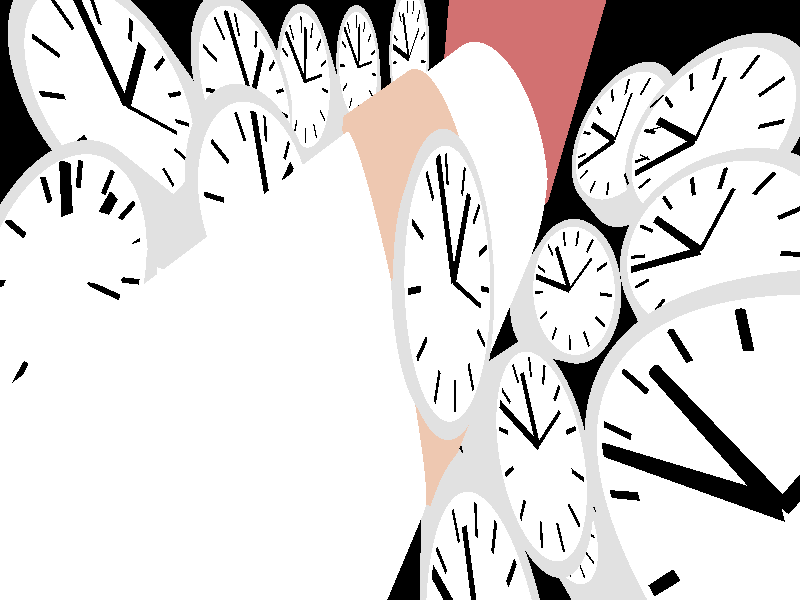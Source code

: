 #include "colors.inc"
#include "textures.inc"

camera {
    location <-4.0, 14.0, 9.0>
    look_at <0,0,0>
    right <-5,-5,0>
    up <0,-2,0> 
}

light_source 
{ 
    <-5.0, 15.0, 25.0>,
    color Yellow 
}

light_source 
{ 
    <5, 25.0, 25.0>, 
    color Red 
}

light_source 
{ 
    <5, 25.0, 25.0>, 
    color Pink 
}

    // arm
    cylinder 
    {
        <18,0,0>,
        <-30,0,0>,
        9.5
        rotate <2, 122, 0> 
        
        texture { pigment { White } }
    }
    
    
    // WristBand (Cylinder)
    cylinder 
    {
        <-3.5,0,0>,
        <3.5,0,0>,
        10
        rotate <2, 122, 0> 
        
        texture { pigment { Tan } }
    }
    
    
 
// REPLICATE SECTION !!

    // Watch (Cylinder)
    cylinder 
    {
        <0,0,0>,
        <0,0,10.8>,
        3.5
        rotate <45, 60, 170> 
        
        texture { pigment { Gray } }
    }
 
    // Face of Watch ()

    cylinder 
    {
        <0,0,0>,
        <0,0,10.81>,
        3.1
        rotate <45, 60, 170> 
        
        texture { pigment { White } }
    }
    
    // Clock Hands
    
    
    // hands center
    cylinder 
    {
        <0,0,0>,
        <0,0,10.811>,
        0.3
        rotate <45, 60, 170> 
        
        texture { pigment { Black } }
    }

    // second hand  (dynamic) <=====================================> (+.2 degrees/second)
    
    cylinder 
    {
        <0,0,10.811>,
        <2.2*cos(120.2),2.2*sin(120.2),10.811>,
        0.07
        rotate <45, 60, 170>
        //rotate <1, 1, 0> 
        
        // silver
        texture { pigment { Black } }
    }
    
    // hours hand (static)
    
    cylinder 
    {
        <0,0,10.811>,
        <2.4*cos(125.2),2.4*sin(125.2),10.811>,
        0.15
        rotate <45, 60, 170> 
        texture { pigment { Black } }
    }
    
    // minutes hand (static)
    
    cylinder 
    {
        <0,0,10.811>,
        <2.9*cos(124.3),2.9*sin(124.3),10.811>,
        0.15
        rotate <45, 60, 170>
        //rotate <1, 1, 0> 
        
        
        texture { pigment { Black } }
    }


        // Clock Time Measures (static)
        
        cylinder 
        {
            <2.2*cos(120),2.2*sin(120),10.811>,
            <2.9*cos(120),2.9*sin(120),10.811>,
            0.07
            rotate <45, 60, 170>
            //rotate <1, 1, 0> 
            
            texture { pigment { Black } }
        }
        
        cylinder 
        {
            <2.2*cos(120.5),2.2*sin(120.5),10.811>,
            <2.9*cos(120.5),2.9*sin(120.5),10.811>,
            0.07
            rotate <45, 60, 170>
            //rotate <1, 1, 0> 
            
            texture { pigment { Black } }
        }
        
        cylinder 
        {
            <2.2*cos(121),2.2*sin(121),10.811>,
            <2.9*cos(121),2.9*sin(121),10.811>,
            0.07
            rotate <45, 60, 170>
            //rotate <1, 1, 0> 
            
            texture { pigment { Black } }
        }
        
        cylinder 
        {
            <2.2*cos(121.5),2.2*sin(121.5),10.811>,
            <2.9*cos(121.5),2.9*sin(121.5),10.811>,
            0.07
            rotate <45, 60, 170>
            //rotate <1, 1, 0> 
            
            texture { pigment { Black } }
        }
        
        cylinder 
        {
            <2.2*cos(122),2.2*sin(122),10.811>,
            <2.9*cos(122),2.9*sin(122),10.811>,
            0.07
            rotate <45, 60, 170>
            //rotate <1, 1, 0> 
            
            texture { pigment { Black } }
        }
        
        cylinder 
        {
            <2.2*cos(122.5),2.2*sin(122.5),10.811>,
            <2.9*cos(122.5),2.9*sin(122.5),10.811>,
            0.07
            rotate <45, 60, 170>
            //rotate <1, 1, 0> 
            
            texture { pigment { Black } }
        }
        
        cylinder 
        {
            <2.2*cos(123),2.2*sin(123),10.811>,
            <2.9*cos(123),2.9*sin(123),10.811>,
            0.07
            rotate <45, 60, 170>
            //rotate <1, 1, 0> 
            
            texture { pigment { Black } }
        }
        
        cylinder 
        {
            <2.2*cos(123.5),2.2*sin(123.5),10.811>,
            <2.9*cos(123.5),2.9*sin(123.5),10.811>,
            0.07
            rotate <45, 60, 170>
            //rotate <1, 1, 0> 
            
            texture { pigment { Black } }
        }
        
        cylinder 
        {
            <2.2*cos(124),2.2*sin(124),10.811>,
            <2.9*cos(124),2.9*sin(124),10.811>,
            0.07
            rotate <45, 60, 170>
            //rotate <1, 1, 0> 
            
            texture { pigment { Black } }
        }
        
        cylinder 
        {
            <2.2*cos(124.5),2.2*sin(124.5),10.811>,
            <2.9*cos(124.5),2.9*sin(124.5),10.811>,
            0.07
            rotate <45, 60, 170>
            //rotate <1, 1, 0> 
            
            texture { pigment { Black } }
        }
        
        cylinder 
        {
            <2.2*cos(125),2.2*sin(125),10.811>,
            <2.9*cos(125),2.9*sin(125),10.811>,
            0.07
            rotate <45, 60, 170>
            //rotate <1, 1, 0> 
            
            texture { pigment { Black } }
        }
        
        cylinder 
        {
            <2.2*cos(125.5),2.2*sin(125.5),10.811>,
            <2.9*cos(125.5),2.9*sin(125.5),10.811>,
            0.07
            rotate <45, 60, 170>
            //rotate <1, 1, 0> 
            
            texture { pigment { Black } }
        }
        
        cylinder 
        {
            <2.2*cos(125.9),2.2*sin(125.9),10.811>,
            <2.9*cos(125.9),2.9*sin(125.9),10.811>,
            0.07
            rotate <45, 60, 170>
            //rotate <1, 1, 0> 
            
            texture { pigment { Black } }
        }
        
    // glass
    cylinder 
    {
        <0,0,0>,
        <0,0,10.82>,
        3.1
        rotate <45, 60, 170> 
        
        texture { Glass2 }
    }
    


// Hand (Oval)

cylinder 
    {
        <20,0,0>,
        <25,15,2.2>,
        9.1
        rotate <3, 122, -6>  
        
        texture { pigment { Brown } } 
        }   
        
        
 // <=======================================================>
        
        
 // REPLICATE SECTION !!
 
    // Watch (Cylinder)
    cylinder 
    {
        <0,0,0>,
        <0,0,10.8>,
        3.5
        rotate <55, 60, 170> 
        
        translate<20,-1,10>
                     
        texture { pigment { Gray } }
    }
 
    // Face of Watch ()

    cylinder 
    {
        <0,0,0>,
        <0,0,10.81>,
        3.1
        rotate <55, 60, 170> 
        
        texture { pigment { White } }
        translate<20,-1,10>
    }
    
    // Clock Hands
    
    
    // hands center
    cylinder 
    {
        <0,0,0>,
        <0,0,10.811>,
        0.3
        rotate <55, 60, 170> 
        
        texture { pigment { Black } }
        translate<20,-1,10>
    }

    // second hand  (dynamic) <=====================================> (+.2 degrees/second)
    
    cylinder 
    {
        <0,0,10.811>,
        <2.2*cos(120.2),2.2*sin(120.2),10.811>,
        0.07
        rotate <55, 60, 170>
        //rotate <1, 1, 0> 
        
        // silver
        texture { pigment { Black } }
        translate<20,-1,10>
    }
    
    // hours hand (static)
    
    cylinder 
    {
        <0,0,10.811>,
        <2.4*cos(125.2),2.4*sin(125.2),10.811>,
        0.15
        rotate <55, 60, 170> 
        texture { pigment { Black } }
        translate<20,-1,10>
    }
    
    // minutes hand (static)
    
    cylinder 
    {
        <0,0,10.811>,
        <2.9*cos(124.3),2.9*sin(124.3),10.811>,
        0.15
        rotate <55, 60, 170>
        //rotate <1, 1, 0> 
        
        
        texture { pigment { Black } }
        translate<20,-1,10>
    }


        // Clock Time Measures (static)
        
        cylinder 
        {
            <2.2*cos(120),2.2*sin(120),10.811>,
            <2.9*cos(120),2.9*sin(120),10.811>,
            0.07
            rotate <55, 60, 170>
            //rotate <1, 1, 0> 
            
            texture { pigment { Black } } 
            translate<20,-1,10>
        }
        
        cylinder 
        {
            <2.2*cos(120.5),2.2*sin(120.5),10.811>,
            <2.9*cos(120.5),2.9*sin(120.5),10.811>,
            0.07
            rotate <55, 60, 170>
            //rotate <1, 1, 0> 
            
            texture { pigment { Black } } 
            translate<20,-1,10>
        }
        
        cylinder 
        {
            <2.2*cos(121),2.2*sin(121),10.811>,
            <2.9*cos(121),2.9*sin(121),10.811>,
            0.07
            rotate <55, 60, 170>
            //rotate <1, 1, 0> 
            
            texture { pigment { Black } } 
            translate<20,-1,10>
        }
        
        cylinder 
        {
            <2.2*cos(121.5),2.2*sin(121.5),10.811>,
            <2.9*cos(121.5),2.9*sin(121.5),10.811>,
            0.07
            rotate <55, 60, 170>
            //rotate <1, 1, 0> 
            
            texture { pigment { Black } }  
            translate<20,-1,10>
        }
        
        cylinder 
        {
            <2.2*cos(122),2.2*sin(122),10.811>,
            <2.9*cos(122),2.9*sin(122),10.811>,
            0.07
            rotate <55, 60, 170>
            //rotate <1, 1, 0> 
            
            texture { pigment { Black } }  
            translate<20,-1,10>
        }
        
        cylinder 
        {
            <2.2*cos(122.5),2.2*sin(122.5),10.811>,
            <2.9*cos(122.5),2.9*sin(122.5),10.811>,
            0.07
            rotate <55, 60, 170>
            //rotate <1, 1, 0> 
            
            texture { pigment { Black } } 
            translate<20,-1,10>
        }
        
        cylinder 
        {
            <2.2*cos(123),2.2*sin(123),10.811>,
            <2.9*cos(123),2.9*sin(123),10.811>,
            0.07
            rotate <55, 60, 170>
            //rotate <1, 1, 0> 
            
            texture { pigment { Black } }  
            translate<20,-1,10>
        }
        
        cylinder 
        {
            <2.2*cos(123.5),2.2*sin(123.5),10.811>,
            <2.9*cos(123.5),2.9*sin(123.5),10.811>,
            0.07
            rotate <55, 60, 170>
            //rotate <1, 1, 0> 
            
            texture { pigment { Black } } 
            translate<20,-1,10>
        }
        
        cylinder 
        {
            <2.2*cos(124),2.2*sin(124),10.811>,
            <2.9*cos(124),2.9*sin(124),10.811>,
            0.07
            rotate <55, 60, 170>
            //rotate <1, 1, 0> 
            
            texture { pigment { Black } }  
            translate<20,-1,10>
        }
        
        cylinder 
        {
            <2.2*cos(124.5),2.2*sin(124.5),10.811>,
            <2.9*cos(124.5),2.9*sin(124.5),10.811>,
            0.07
            rotate <55, 60, 170>
            //rotate <1, 1, 0> 
            
            texture { pigment { Black } }  
            translate<20,-1,10>
        }
        
        cylinder 
        {
            <2.2*cos(125),2.2*sin(125),10.811>,
            <2.9*cos(125),2.9*sin(125),10.811>,
            0.07
            rotate <55, 60, 170>
            //rotate <1, 1, 0> 
            
            texture { pigment { Black } }  
            translate<20,-1,10>
        }
        
        cylinder 
        {
            <2.2*cos(125.5),2.2*sin(125.5),10.811>,
            <2.9*cos(125.5),2.9*sin(125.5),10.811>,
            0.07
            rotate <55, 60, 170>
            //rotate <1, 1, 0> 
            
            texture { pigment { Black } }    
            translate<20,-1,10>
        }
        
        cylinder 
        {
            <2.2*cos(125.9),2.2*sin(125.9),10.811>,
            <2.9*cos(125.9),2.9*sin(125.9),10.811>,
            0.07
            rotate <55, 60, 170>
            //rotate <1, 1, 0> 
            
            texture { pigment { Black } } 
            translate<20,-1,10>
        }
        
    // glass
    cylinder 
    {
        <0,0,0>,
        <0,0,10.82>,
        3.1
        rotate <45, 60, 170> 
        
        texture { Glass2 }    
        translate<20,-1,10>
    }  
    
    
    
    
    
    // REPLICATE SECTION !!

    // Watch (Cylinder)
    cylinder 
    {
        <0,0,0>,
        <0,0,10.8>,
        3.5
        rotate <52, 70, 220>
        translate<20,5,4> 
        
        texture { pigment { Gray } }
    }
 
    // Face of Watch ()

    cylinder 
    {
        <0,0,0>,
        <0,0,10.81>,
        3.1
        rotate <52, 70, 220>
        translate<20,5,4>
        texture { pigment { White } }
    }
    
    // Clock Hands
    
    
    // hands center
    cylinder 
    {
        <0,0,0>,
        <0,0,10.811>,
        0.3
        rotate <55, 70, 220>
        translate<20,5,4>
        texture { pigment { Black } }
    }

    // second hand  (dynamic) <=====================================> (+.2 degrees/second)
    
    cylinder 
    {
        <0,0,10.811>,
        <2.2*cos(120.2),2.2*sin(120.2),10.811>,
        0.07
        rotate <52, 70, 220>
        translate<20,5,4> 
        
        // silver
        texture { pigment { Black } }
    }
    
    // hours hand (static)
    
    cylinder 
    {
        <0,0,10.811>,
        <2.4*cos(125.2),2.4*sin(125.2),10.811>,
        0.15
        rotate <52, 70, 220>
        translate<20,5,4> 
        texture { pigment { Black } }
    }
    
    // minutes hand (static)
    
    cylinder 
    {
        <0,0,10.811>,
        <2.9*cos(124.3),2.9*sin(124.3),10.811>,
        0.15
        rotate <52, 70, 220>
        translate<20,5,4> 
        
        
        texture { pigment { Black } }
    }


        // Clock Time Measures (static)
        
        cylinder 
        {
            <2.2*cos(120),2.2*sin(120),10.811>,
            <2.9*cos(120),2.9*sin(120),10.811>,
            0.07
            rotate <52, 70, 220>
        translate<20,5,4> 
            
            texture { pigment { Black } }
        }
        
        cylinder 
        {
            <2.2*cos(120.5),2.2*sin(120.5),10.811>,
            <2.9*cos(120.5),2.9*sin(120.5),10.811>,
            0.07
            rotate <52, 70, 220>
        translate<20,5,4> 
            
            texture { pigment { Black } }
        }
        
        cylinder 
        {
            <2.2*cos(121),2.2*sin(121),10.811>,
            <2.9*cos(121),2.9*sin(121),10.811>,
            0.07
            rotate <52, 70, 220>
        translate<20,5,4> 
            
            texture { pigment { Black } }
        }
        
        cylinder 
        {
            <2.2*cos(121.5),2.2*sin(121.5),10.811>,
            <2.9*cos(121.5),2.9*sin(121.5),10.811>,
            0.07
            rotate <52, 70, 220>
        translate<20,5,4> 
            
            texture { pigment { Black } }
        }
        
        cylinder 
        {
            <2.2*cos(122),2.2*sin(122),10.811>,
            <2.9*cos(122),2.9*sin(122),10.811>,
            0.07
            rotate <52, 70, 220>
        translate<20,5,4> 
            
            texture { pigment { Black } }
        }
        
        cylinder 
        {
            <2.2*cos(122.5),2.2*sin(122.5),10.811>,
            <2.9*cos(122.5),2.9*sin(122.5),10.811>,
            0.07
            rotate <52, 70, 220>
        translate<20,5,4>
            
            texture { pigment { Black } }
        }
        
        cylinder 
        {
            <2.2*cos(123),2.2*sin(123),10.811>,
            <2.9*cos(123),2.9*sin(123),10.811>,
            0.07
            rotate <52, 70, 220>
        translate<20,5,4>
            
            texture { pigment { Black } }
        }
        
        cylinder 
        {
            <2.2*cos(123.5),2.2*sin(123.5),10.811>,
            <2.9*cos(123.5),2.9*sin(123.5),10.811>,
            0.07
           rotate <52, 70, 220>
        translate<20,5,4>
            
            texture { pigment { Black } }
        }
        
        cylinder 
        {
            <2.2*cos(124),2.2*sin(124),10.811>,
            <2.9*cos(124),2.9*sin(124),10.811>,
            0.07
           rotate <52, 70, 220>
        translate<20,5,4>
            
            texture { pigment { Black } }
        }
        
        cylinder 
        {
            <2.2*cos(124.5),2.2*sin(124.5),10.811>,
            <2.9*cos(124.5),2.9*sin(124.5),10.811>,
            0.07
           rotate <52, 70, 220>
        translate<20,5,4>
            
            texture { pigment { Black } }
        }
        
        cylinder 
        {
            <2.2*cos(125),2.2*sin(125),10.811>,
            <2.9*cos(125),2.9*sin(125),10.811>,
            0.07
           rotate <52, 70, 220>
        translate<20,5,4>
            
            texture { pigment { Black } }
        }
        
        cylinder 
        {
            <2.2*cos(125.5),2.2*sin(125.5),10.811>,
            <2.9*cos(125.5),2.9*sin(125.5),10.811>,
            0.07
           rotate <52, 70, 220>
        translate<20,5,4>
            
            texture { pigment { Black } }
        }
        
        cylinder 
        {
            <2.2*cos(125.9),2.2*sin(125.9),10.811>,
            <2.9*cos(125.9),2.9*sin(125.9),10.811>,
            0.07
         rotate <52, 70, 220>
        translate<20,5,4>
            
            texture { pigment { Black } }
        }
        
    // glass
    cylinder 
    {
        <0,0,0>,
        <0,0,10.82>,
        3.1
        rotate <52, 70, 220>
        translate<20,5,4> 
        
        texture { Glass2 }
    }
        
     // REPLICATE SECTION !!

    // Watch (Cylinder)
    cylinder 
    {
        <0,0,0>,
        <0,0,10.8>,
        3.5
        rotate <-20, 90, 5>
        translate<-25,5,4> 
        
        texture { pigment { Gray } }
    }
 
    // Face of Watch ()

    cylinder 
    {
        <0,0,0>,
        <0,0,10.81>,
        3.1
        rotate <-20, 90, 5>
        translate<-25,5,4> 
        texture { pigment { White } }
    }
    
    // Clock Hands
    
    
    // hands center
    cylinder 
    {
        <0,0,0>,
        <0,0,10.811>,
        0.3
        rotate <-20, 90, 5>
        translate<-25,5,4>
        texture { pigment { Black } }
    }

    // second hand  (dynamic) <=====================================> (+.2 degrees/second)
    
    cylinder 
    {
        <0,0,10.811>,
        <2.2*cos(120.2),2.2*sin(120.2),10.811>,
        0.07
        rotate <-20, 90, 5>
        translate<-25,5,4> 
        
        // silver
        texture { pigment { Black } }
    }
    
    // hours hand (static)
    
    cylinder 
    {
        <0,0,10.811>,
        <2.4*cos(125.2),2.4*sin(125.2),10.811>,
        0.15
        rotate <-20, 90, 5>
        translate<-25,5,4> 
        texture { pigment { Black } }
    }
    
    // minutes hand (static)
    
    cylinder 
    {
        <0,0,10.811>,
        <2.9*cos(124.3),2.9*sin(124.3),10.811>,
        0.15
        rotate <-20, 90, 5>
        translate<-25,5,4>
        
        
        texture { pigment { Black } }
    }


        // Clock Time Measures (static)
        
        cylinder 
        {
            <2.2*cos(120),2.2*sin(120),10.811>,
            <2.9*cos(120),2.9*sin(120),10.811>,
            0.07
           rotate <-20, 90, 5>
        translate<-25,5,4> 
            
            texture { pigment { Black } }
        }
        
        cylinder 
        {
            <2.2*cos(120.5),2.2*sin(120.5),10.811>,
            <2.9*cos(120.5),2.9*sin(120.5),10.811>,
            0.07
            rotate <-20, 90, 5>
        translate<-25,5,4> 
            
            texture { pigment { Black } }
        }
        
        cylinder 
        {
            <2.2*cos(121),2.2*sin(121),10.811>,
            <2.9*cos(121),2.9*sin(121),10.811>,
            0.07
           rotate <-20, 90, 5>
        translate<-25,5,4> 
            
            texture { pigment { Black } }
        }
        
        cylinder 
        {
            <2.2*cos(121.5),2.2*sin(121.5),10.811>,
            <2.9*cos(121.5),2.9*sin(121.5),10.811>,
            0.07
          rotate <-20, 90, 5>
        translate<-25,5,4>
            
            texture { pigment { Black } }
        }
        
        cylinder 
        {
            <2.2*cos(122),2.2*sin(122),10.811>,
            <2.9*cos(122),2.9*sin(122),10.811>,
            0.07
         rotate <-20, 90, 5>
        translate<-25,5,4>
            texture { pigment { Black } }
        }
        
        cylinder 
        {
            <2.2*cos(122.5),2.2*sin(122.5),10.811>,
            <2.9*cos(122.5),2.9*sin(122.5),10.811>,
            0.07
           rotate <-20, 90, 5>
        translate<-25,5,4>
            
            texture { pigment { Black } }
        }
        
        cylinder 
        {
            <2.2*cos(123),2.2*sin(123),10.811>,
            <2.9*cos(123),2.9*sin(123),10.811>,
            0.07
          rotate <-20, 90, 5>
        translate<-25,5,4>
            
            texture { pigment { Black } }
        }
        
        cylinder 
        {
            <2.2*cos(123.5),2.2*sin(123.5),10.811>,
            <2.9*cos(123.5),2.9*sin(123.5),10.811>,
            0.07
         rotate <-20, 90, 5>
        translate<-25,5,4>
            
            texture { pigment { Black } }
        }
        
        cylinder 
        {
            <2.2*cos(124),2.2*sin(124),10.811>,
            <2.9*cos(124),2.9*sin(124),10.811>,
            0.07
         rotate <-20, 90, 5>
        translate<-25,5,4>
            
            texture { pigment { Black } }
        }
        
        cylinder 
        {
            <2.2*cos(124.5),2.2*sin(124.5),10.811>,
            <2.9*cos(124.5),2.9*sin(124.5),10.811>,
            0.07
           rotate <-20, 90, 5>
        translate<-25,5,4>
            
            texture { pigment { Black } }
        }
        
        cylinder 
        {
            <2.2*cos(125),2.2*sin(125),10.811>,
            <2.9*cos(125),2.9*sin(125),10.811>,
            0.07
           rotate <-20, 90, 5>
        translate<-25,5,4>
            
            texture { pigment { Black } }
        }
        
        cylinder 
        {
            <2.2*cos(125.5),2.2*sin(125.5),10.811>,
            <2.9*cos(125.5),2.9*sin(125.5),10.811>,
            0.07
           rotate <-20, 90, 5>
        translate<-25,5,4>
            
            texture { pigment { Black } }
        }
        
        cylinder 
        {
            <2.2*cos(125.9),2.2*sin(125.9),10.811>,
            <2.9*cos(125.9),2.9*sin(125.9),10.811>,
            0.07
         rotate <-20, 90, 5>
        translate<-25,5,4>
            
            texture { pigment { Black } }
        }
        
    // glass
    cylinder 
    {
        <0,0,0>,
        <0,0,10.82>,
        3.1
        rotate <-20, 90, 5>
        translate<-25,5,4> 
        
        texture { Glass2 }
    }
    
    // REPLICATE SECTION !!

    // Watch (Cylinder)
    cylinder 
    {
        <0,0,0>,
        <0,0,10.8>,
        3.5
        rotate <-20, 90, 5>
        translate<-40,-15,-2> 
        
        texture { pigment { Gray } }
    }
 
    // Face of Watch ()

    cylinder 
    {
        <0,0,0>,
        <0,0,10.81>,
        3.1
        rotate <-20, 90, 5>
        translate<-40,-15,-2>
        texture { pigment { White } }
    }
    
    // Clock Hands
    
    
    // hands center
    cylinder 
    {
        <0,0,0>,
        <0,0,10.811>,
        0.3
        rotate <-20, 90, 5>
        translate<-40,-15,-2>
        texture { pigment { Black } }
    }

    // second hand  (dynamic) <=====================================> (+.2 degrees/second)
    
    cylinder 
    {
        <0,0,10.811>,
        <2.2*cos(120.2),2.2*sin(120.2),10.811>,
        0.07
        rotate <-20, 90, 5>
        translate<-40,-15,-2> 
        
        // silver
        texture { pigment { Black } }
    }
    
    // hours hand (static)
    
    cylinder 
    {
        <0,0,10.811>,
        <2.4*cos(125.2),2.4*sin(125.2),10.811>,
        0.15
        rotate <-20, 90, 5>
        translate<-40,-15,-2> 
        texture { pigment { Black } }
    }
    
    // minutes hand (static)
    
    cylinder 
    {
        <0,0,10.811>,
        <2.9*cos(124.3),2.9*sin(124.3),10.811>,
        0.15
        rotate <-20, 90, 5>
        translate<-40,-15,-2>
        
        
        texture { pigment { Black } }
    }


        // Clock Time Measures (static)
        
        cylinder 
        {
            <2.2*cos(120),2.2*sin(120),10.811>,
            <2.9*cos(120),2.9*sin(120),10.811>,
            0.07
           rotate <-20, 90, 5>
        translate<-40,-15,-2> 
            
            texture { pigment { Black } }
        }
        
        cylinder 
        {
            <2.2*cos(120.5),2.2*sin(120.5),10.811>,
            <2.9*cos(120.5),2.9*sin(120.5),10.811>,
            0.07
            rotate <-20, 90, 5>
        translate<-40,-15,-2> 
            
            texture { pigment { Black } }
        }
        
        cylinder 
        {
            <2.2*cos(121),2.2*sin(121),10.811>,
            <2.9*cos(121),2.9*sin(121),10.811>,
            0.07
           rotate <-20, 90, 5>
        translate<-40,-15,-2> 
            
            texture { pigment { Black } }
        }
        
        cylinder 
        {
            <2.2*cos(121.5),2.2*sin(121.5),10.811>,
            <2.9*cos(121.5),2.9*sin(121.5),10.811>,
            0.07
          rotate <-20, 90, 5>
        translate<-40,-15,-2>
            
            texture { pigment { Black } }
        }
        
        cylinder 
        {
            <2.2*cos(122),2.2*sin(122),10.811>,
            <2.9*cos(122),2.9*sin(122),10.811>,
            0.07
         rotate <-20, 90, 5>
        translate<-40,-15,-2>
            texture { pigment { Black } }
        }
        
        cylinder 
        {
            <2.2*cos(122.5),2.2*sin(122.5),10.811>,
            <2.9*cos(122.5),2.9*sin(122.5),10.811>,
            0.07
           rotate <-20, 90, 5>
        translate<-40,-15,-2>
            
            texture { pigment { Black } }
        }
        
        cylinder 
        {
            <2.2*cos(123),2.2*sin(123),10.811>,
            <2.9*cos(123),2.9*sin(123),10.811>,
            0.07
          rotate <-20, 90, 5>
        translate<-40,-15,-2>
            
            texture { pigment { Black } }
        }
        
        cylinder 
        {
            <2.2*cos(123.5),2.2*sin(123.5),10.811>,
            <2.9*cos(123.5),2.9*sin(123.5),10.811>,
            0.07
         rotate <-20, 90, 5>
        translate<-40,-15,-2>
            
            texture { pigment { Black } }
        }
        
        cylinder 
        {
            <2.2*cos(124),2.2*sin(124),10.811>,
            <2.9*cos(124),2.9*sin(124),10.811>,
            0.07
         rotate <-20, 90, 5>
        translate<-40,-15,-2>
            
            texture { pigment { Black } }
        }
        
        cylinder 
        {
            <2.2*cos(124.5),2.2*sin(124.5),10.811>,
            <2.9*cos(124.5),2.9*sin(124.5),10.811>,
            0.07
           rotate <-20, 90, 5>
        translate<-40,-15,-2>
            
            texture { pigment { Black } }
        }
        
        cylinder 
        {
            <2.2*cos(125),2.2*sin(125),10.811>,
            <2.9*cos(125),2.9*sin(125),10.811>,
            0.07
           rotate <-20, 90, 5>
        translate<-40,-15,-2>
            
            texture { pigment { Black } }
        }
        
        cylinder 
        {
            <2.2*cos(125.5),2.2*sin(125.5),10.811>,
            <2.9*cos(125.5),2.9*sin(125.5),10.811>,
            0.07
           rotate <-20, 90, 5>
        translate<-40,-15,-2>
            
            texture { pigment { Black } }
        }
        
        cylinder 
        {
            <2.2*cos(125.9),2.2*sin(125.9),10.811>,
            <2.9*cos(125.9),2.9*sin(125.9),10.811>,
            0.07
         rotate <-20, 90, 5>
        translate<-40,-15,-2>
            
            texture { pigment { Black } }
        }
        
    // glass
    cylinder 
    {
        <0,0,0>,
        <0,0,10.82>,
        3.1
        rotate <-20, 90, 5>
        translate<-40,-15,-2> 
        
        texture { Glass2 }
    }  
    
    
 // REPLICATE SECTION !!

    // Watch (Cylinder)
    cylinder 
    {
        <0,0,0>,
        <0,0,10.8>,
        3.5
        rotate <-20, 70, 65>
        translate<-10,-6,6> 
        
        texture { pigment { Gray } }
    }
 
    // Face of Watch ()

    cylinder 
    {
        <0,0,0>,
        <0,0,10.81>,
        3.1
        rotate <-20, 70, 65>
        translate<-10,-6,6> 
        texture { pigment { White } }
    }
    
    // Clock Hands
    
    
    // hands center
    cylinder 
    {
        <0,0,0>,
        <0,0,10.811>,
        0.3
        rotate <-20, 70, 65>
        translate<-10,-6,6>
        texture { pigment { Black } }
    }

    // second hand  (dynamic) <=====================================> (+.2 degrees/second)
    
    cylinder 
    {
        <0,0,10.811>,
        <2.2*cos(120.2),2.2*sin(120.2),10.811>,
        0.07
        rotate <-20, 70, 65>
        translate<-10,-6,6> 
        
        // silver
        texture { pigment { Black } }
    }
    
    // hours hand (static)
    
    cylinder 
    {
        <0,0,10.811>,
        <2.4*cos(125.2),2.4*sin(125.2),10.811>,
        0.15
        rotate <-20, 70, 65>
        translate<-10,-6,6> 
        texture { pigment { Black } }
    }
    
    // minutes hand (static)
    
    cylinder 
    {
        <0,0,10.811>,
        <2.9*cos(124.3),2.9*sin(124.3),10.811>,
        0.15
        rotate <-20, 70, 65>
        translate<-10,-6,6>
        
        
        texture { pigment { Black } }
    }


        // Clock Time Measures (static)
        
        cylinder 
        {
            <2.2*cos(120),2.2*sin(120),10.811>,
            <2.9*cos(120),2.9*sin(120),10.811>,
            0.07
           rotate <-20, 70, 65>
        translate<-10,-6,6> 
            
            texture { pigment { Black } }
        }
        
        cylinder 
        {
            <2.2*cos(120.5),2.2*sin(120.5),10.811>,
            <2.9*cos(120.5),2.9*sin(120.5),10.811>,
            0.07
            rotate <-20, 70, 65>
        translate<-10,-6,6> 
            
            texture { pigment { Black } }
        }
        
        cylinder 
        {
            <2.2*cos(121),2.2*sin(121),10.811>,
            <2.9*cos(121),2.9*sin(121),10.811>,
            0.07
           rotate <-20, 70, 65>
        translate<-10,-6,6> 
            
            texture { pigment { Black } }
        }
        
        cylinder 
        {
            <2.2*cos(121.5),2.2*sin(121.5),10.811>,
            <2.9*cos(121.5),2.9*sin(121.5),10.811>,
            0.07
          rotate <-20, 70, 65>
        translate<-10,-6,6>
            
            texture { pigment { Black } }
        }
        
        cylinder 
        {
            <2.2*cos(122),2.2*sin(122),10.811>,
            <2.9*cos(122),2.9*sin(122),10.811>,
            0.07
         rotate <-20, 70, 65>
        translate<-10,-6,6>
            texture { pigment { Black } }
        }
        
        cylinder 
        {
            <2.2*cos(122.5),2.2*sin(122.5),10.811>,
            <2.9*cos(122.5),2.9*sin(122.5),10.811>,
            0.07
           rotate <-20, 70, 65>
        translate<-10,-6,6>
            
            texture { pigment { Black } }
        }
        
        cylinder 
        {
            <2.2*cos(123),2.2*sin(123),10.811>,
            <2.9*cos(123),2.9*sin(123),10.811>,
            0.07
          rotate <-20, 70, 65>
        translate<-10,-6,6>
            
            texture { pigment { Black } }
        }
        
        cylinder 
        {
            <2.2*cos(123.5),2.2*sin(123.5),10.811>,
            <2.9*cos(123.5),2.9*sin(123.5),10.811>,
            0.07
         rotate <-20, 70, 65>
        translate<-10,-6,6>
            
            texture { pigment { Black } }
        }
        
        cylinder 
        {
            <2.2*cos(124),2.2*sin(124),10.811>,
            <2.9*cos(124),2.9*sin(124),10.811>,
            0.07
         rotate <-20, 70, 65>
        translate<-10,-6,6>
            
            texture { pigment { Black } }
        }
        
        cylinder 
        {
            <2.2*cos(124.5),2.2*sin(124.5),10.811>,
            <2.9*cos(124.5),2.9*sin(124.5),10.811>,
            0.07
           rotate <-20, 70, 65>
        translate<-10,-6,6>
            
            texture { pigment { Black } }
        }
        
        cylinder 
        {
            <2.2*cos(125),2.2*sin(125),10.811>,
            <2.9*cos(125),2.9*sin(125),10.811>,
            0.07
           rotate <-20, 70, 65>
        translate<-10,-6,6>
            
            texture { pigment { Black } }
        }
        
        cylinder 
        {
            <2.2*cos(125.5),2.2*sin(125.5),10.811>,
            <2.9*cos(125.5),2.9*sin(125.5),10.811>,
            0.07
           rotate <-20, 70, 65>
        translate<-10,-6,6>
            
            texture { pigment { Black } }
        }
        
        cylinder 
        {
            <2.2*cos(125.9),2.2*sin(125.9),10.811>,
            <2.9*cos(125.9),2.9*sin(125.9),10.811>,
            0.07
         rotate <-20, 70, 65>
        translate<-10,-6,6>
            
            texture { pigment { Black } }
        }
        
    // glass
    cylinder 
    {
        <0,0,0>,
        <0,0,10.82>,
        3.1
        rotate <-20, 70, 65>
        translate<-10,-6,6> 
        
        texture { Glass2 }
    }    
    
     // REPLICATE SECTION !!

    // Watch (Cylinder)
    cylinder 
    {
        <0,0,0>,
        <0,0,10.8>,
        3.5
        rotate <-20, 70, 65>
        translate<-15,-7.1,-1> 
        
        texture { pigment { Gray } }
    }
 
    // Face of Watch ()

    cylinder 
    {
        <0,0,0>,
        <0,0,10.81>,
        3.1
        rotate <-20, 70, 65>
        translate<-15,-7.1,-1> 
        texture { pigment { White } }
    }
    
    // Clock Hands
    
    
    // hands center
    cylinder 
    {
        <0,0,0>,
        <0,0,10.811>,
        0.3
        rotate <-20, 70, 65>
        translate<-15,-7.1,-1>
        texture { pigment { Black } }
    }

    // second hand  (dynamic) <=====================================> (+.2 degrees/second)
    
    cylinder 
    {
        <0,0,10.811>,
        <2.2*cos(120.2),2.2*sin(120.2),10.811>,
        0.07
        rotate <-20, 70, 65>
        translate<-15,-7.1,-1> 
        
        // silver
        texture { pigment { Black } }
    }
    
    // hours hand (static)
    
    cylinder 
    {
        <0,0,10.811>,
        <2.4*cos(125.2),2.4*sin(125.2),10.811>,
        0.15
        rotate <-20, 70, 65>
        translate<-15,-7.1,-1> 
        texture { pigment { Black } }
    }
    
    // minutes hand (static)
    
    cylinder 
    {
        <0,0,10.811>,
        <2.9*cos(124.3),2.9*sin(124.3),10.811>,
        0.15
        rotate <-20, 70, 65>
        translate<-15,-7.1,-1>
        
        
        texture { pigment { Black } }
    }


        // Clock Time Measures (static)
        
        cylinder 
        {
            <2.2*cos(120),2.2*sin(120),10.811>,
            <2.9*cos(120),2.9*sin(120),10.811>,
            0.07
           rotate <-20, 70, 65>
        translate<-15,-7.1,-1> 
            
            texture { pigment { Black } }
        }
        
        cylinder 
        {
            <2.2*cos(120.5),2.2*sin(120.5),10.811>,
            <2.9*cos(120.5),2.9*sin(120.5),10.811>,
            0.07
            rotate <-20, 70, 65>
        translate<-15,-7.1,-1>
            
            texture { pigment { Black } }
        }
        
        cylinder 
        {
            <2.2*cos(121),2.2*sin(121),10.811>,
            <2.9*cos(121),2.9*sin(121),10.811>,
            0.07
           rotate <-20, 70, 65>
        translate<-15,-7.1,-1>
            
            texture { pigment { Black } }
        }
        
        cylinder 
        {
            <2.2*cos(121.5),2.2*sin(121.5),10.811>,
            <2.9*cos(121.5),2.9*sin(121.5),10.811>,
            0.07
          rotate <-20, 70, 65>
        translate<-15,-7.1,-1>
            
            texture { pigment { Black } }
        }
        
        cylinder 
        {
            <2.2*cos(122),2.2*sin(122),10.811>,
            <2.9*cos(122),2.9*sin(122),10.811>,
            0.07
         rotate <-20, 70, 65>
        translate<-15,-7.1,-1>
            texture { pigment { Black } }
        }
        
        cylinder 
        {
            <2.2*cos(122.5),2.2*sin(122.5),10.811>,
            <2.9*cos(122.5),2.9*sin(122.5),10.811>,
            0.07
           rotate <-20, 70, 65>
        translate<-15,-7.1,-1>
            
            texture { pigment { Black } }
        }
        
        cylinder 
        {
            <2.2*cos(123),2.2*sin(123),10.811>,
            <2.9*cos(123),2.9*sin(123),10.811>,
            0.07
         rotate <-20, 70, 65>
        translate<-15,-7.1,-1>
            
            texture { pigment { Black } }
        }
        
        cylinder 
        {
            <2.2*cos(123.5),2.2*sin(123.5),10.811>,
            <2.9*cos(123.5),2.9*sin(123.5),10.811>,
            0.07
        rotate <-20, 70, 65>
        translate<-15,-7.1,-1>
            
            texture { pigment { Black } }
        }
        
        cylinder 
        {
            <2.2*cos(124),2.2*sin(124),10.811>,
            <2.9*cos(124),2.9*sin(124),10.811>,
            0.07
        rotate <-20, 70, 65>
        translate<-15,-7.1,-1>
            
            texture { pigment { Black } }
        }
        
        cylinder 
        {
            <2.2*cos(124.5),2.2*sin(124.5),10.811>,
            <2.9*cos(124.5),2.9*sin(124.5),10.811>,
            0.07
         rotate <-20, 70, 65>
        translate<-15,-7.1,-1>
            texture { pigment { Black } }
        }
        
        cylinder 
        {
            <2.2*cos(125),2.2*sin(125),10.811>,
            <2.9*cos(125),2.9*sin(125),10.811>,
            0.07
         rotate <-20, 70, 65>
        translate<-15,-7.1,-1>
            
            texture { pigment { Black } }
        }
        
        cylinder 
        {
            <2.2*cos(125.5),2.2*sin(125.5),10.811>,
            <2.9*cos(125.5),2.9*sin(125.5),10.811>,
            0.07
        rotate <-20, 70, 65>
        translate<-15,-7.1,-1>
            
            texture { pigment { Black } }
        }
        
        cylinder 
        {
            <2.2*cos(125.9),2.2*sin(125.9),10.811>,
            <2.9*cos(125.9),2.9*sin(125.9),10.811>,
            0.07
       rotate <-20, 70, 65>
        translate<-15,-7.1,-1>
            
            texture { pigment { Black } }
        }
        
    // glass
    cylinder 
    {
        <0,0,0>,
        <0,0,10.82>,
        3.1
      rotate <-20, 70, 65>
        translate<-15,-7.1,-1>
        
        texture { Glass2 }
    }   
    
    
 // REPLICATE SECTION !!

    // Watch (Cylinder)
    cylinder 
    {
        <0,0,0>,
        <0,0,10.8>,
        3.5
        rotate <-20, 70, 65>
        translate<-15,-7.1,-1> 
        
        texture { pigment { Gray } }
    }
 
    // Face of Watch ()

    cylinder 
    {
        <0,0,0>,
        <0,0,10.81>,
        3.1
        rotate <-20, 70, 65>
        translate<-15,-7.1,-1> 
        texture { pigment { White } }
    }
    
    // Clock Hands
    
    
    // hands center
    cylinder 
    {
        <0,0,0>,
        <0,0,10.811>,
        0.3
        rotate <-20, 70, 65>
        translate<-15,-7.1,-1>
        texture { pigment { Black } }
    }

    // second hand  (dynamic) <=====================================> (+.2 degrees/second)
    
    cylinder 
    {
        <0,0,10.811>,
        <2.2*cos(120.2),2.2*sin(120.2),10.811>,
        0.07
        rotate <-20, 70, 65>
        translate<-15,-7.1,-1> 
        
        // silver
        texture { pigment { Black } }
    }
    
    // hours hand (static)
    
    cylinder 
    {
        <0,0,10.811>,
        <2.4*cos(125.2),2.4*sin(125.2),10.811>,
        0.15
        rotate <-20, 70, 65>
        translate<-15,-7.1,-1> 
        texture { pigment { Black } }
    }
    
    // minutes hand (static)
    
    cylinder 
    {
        <0,0,10.811>,
        <2.9*cos(124.3),2.9*sin(124.3),10.811>,
        0.15
        rotate <-20, 70, 65>
        translate<-15,-7.1,-1>
        
        
        texture { pigment { Black } }
    }


        // Clock Time Measures (static)
        
        cylinder 
        {
            <2.2*cos(120),2.2*sin(120),10.811>,
            <2.9*cos(120),2.9*sin(120),10.811>,
            0.07
           rotate <-20, 70, 65>
        translate<-15,-7.1,-1> 
            
            texture { pigment { Black } }
        }
        
        cylinder 
        {
            <2.2*cos(120.5),2.2*sin(120.5),10.811>,
            <2.9*cos(120.5),2.9*sin(120.5),10.811>,
            0.07
            rotate <-20, 70, 65>
        translate<-15,-7.1,-1>
            
            texture { pigment { Black } }
        }
        
        cylinder 
        {
            <2.2*cos(121),2.2*sin(121),10.811>,
            <2.9*cos(121),2.9*sin(121),10.811>,
            0.07
           rotate <-20, 70, 65>
        translate<-15,-7.1,-1>
            
            texture { pigment { Black } }
        }
        
        cylinder 
        {
            <2.2*cos(121.5),2.2*sin(121.5),10.811>,
            <2.9*cos(121.5),2.9*sin(121.5),10.811>,
            0.07
          rotate <-20, 70, 65>
        translate<-15,-7.1,-1>
            
            texture { pigment { Black } }
        }
        
        cylinder 
        {
            <2.2*cos(122),2.2*sin(122),10.811>,
            <2.9*cos(122),2.9*sin(122),10.811>,
            0.07
         rotate <-20, 70, 65>
        translate<-15,-7.1,-1>
            texture { pigment { Black } }
        }
        
        cylinder 
        {
            <2.2*cos(122.5),2.2*sin(122.5),10.811>,
            <2.9*cos(122.5),2.9*sin(122.5),10.811>,
            0.07
           rotate <-20, 70, 65>
        translate<-15,-7.1,-1>
            
            texture { pigment { Black } }
        }
        
        cylinder 
        {
            <2.2*cos(123),2.2*sin(123),10.811>,
            <2.9*cos(123),2.9*sin(123),10.811>,
            0.07
         rotate <-20, 70, 65>
        translate<-15,-7.1,-1>
            
            texture { pigment { Black } }
        }
        
        cylinder 
        {
            <2.2*cos(123.5),2.2*sin(123.5),10.811>,
            <2.9*cos(123.5),2.9*sin(123.5),10.811>,
            0.07
        rotate <-20, 70, 65>
        translate<-15,-7.1,-1>
            
            texture { pigment { Black } }
        }
        
        cylinder 
        {
            <2.2*cos(124),2.2*sin(124),10.811>,
            <2.9*cos(124),2.9*sin(124),10.811>,
            0.07
        rotate <-20, 70, 65>
        translate<-15,-7.1,-1>
            
            texture { pigment { Black } }
        }
        
        cylinder 
        {
            <2.2*cos(124.5),2.2*sin(124.5),10.811>,
            <2.9*cos(124.5),2.9*sin(124.5),10.811>,
            0.07
         rotate <-20, 70, 65>
        translate<-15,-7.1,-1>
            texture { pigment { Black } }
        }
        
        cylinder 
        {
            <2.2*cos(125),2.2*sin(125),10.811>,
            <2.9*cos(125),2.9*sin(125),10.811>,
            0.07
         rotate <-20, 70, 65>
        translate<-15,-7.1,-1>
            
            texture { pigment { Black } }
        }
        
        cylinder 
        {
            <2.2*cos(125.5),2.2*sin(125.5),10.811>,
            <2.9*cos(125.5),2.9*sin(125.5),10.811>,
            0.07
        rotate <-20, 70, 65>
        translate<-15,-7.1,-1>
            
            texture { pigment { Black } }
        }
        
        cylinder 
        {
            <2.2*cos(125.9),2.2*sin(125.9),10.811>,
            <2.9*cos(125.9),2.9*sin(125.9),10.811>,
            0.07
       rotate <-20, 70, 65>
        translate<-15,-7.1,-1>
            
            texture { pigment { Black } }
        }
        
    // glass
    cylinder 
    {
        <0,0,0>,
        <0,0,10.82>,
        3.1
      rotate <-20, 70, 65>
        translate<-15,-7.1,-1>
        
        texture { Glass2 }
    } 
    
    
      // REPLICATE SECTION !!

    // Watch (Cylinder)
    cylinder 
    {
        <0,0,0>,
        <0,0,10.8>,
        3.5
        rotate <10, 70, 35>
        translate<-36,2.1,-13> 
        
        texture { pigment { Gray } }
    }
 
    // Face of Watch ()

    cylinder 
    {
        <0,0,0>,
        <0,0,10.81>,
        3.1
        rotate <10, 70, 35>
        translate<-36,2.1,-13> 
        texture { pigment { White } }
    }
    
    // Clock Hands
    
    
    // hands center
    cylinder 
    {
        <0,0,0>,
        <0,0,10.811>,
        0.3
        rotate <10, 70, 35>
        translate<-36,2.1,-13>
        texture { pigment { Black } }
    }

    // second hand  (dynamic) <=====================================> (+.2 degrees/second)
    
    cylinder 
    {
        <0,0,10.811>,
        <2.2*cos(120.2),2.2*sin(120.2),10.811>,
        0.07
        rotate <10, 70, 35>
        translate<-36,2.1,-13> 
        
        // silver
        texture { pigment { Black } }
    }
    
    // hours hand (static)
    
    cylinder 
    {
        <0,0,10.811>,
        <2.4*cos(125.2),2.4*sin(125.2),10.811>,
        0.15
        rotate <10, 70, 35>
        translate<-36,2.1,-13>
        texture { pigment { Black } }
    }
    
    // minutes hand (static)
    
    cylinder 
    {
        <0,0,10.811>,
        <2.9*cos(124.3),2.9*sin(124.3),10.811>,
        0.15
        rotate <10, 70, 35>
        translate<-36,2.1,-13>
        
        
        texture { pigment { Black } }
    }


        // Clock Time Measures (static)
        
        cylinder 
        {
            <2.2*cos(120),2.2*sin(120),10.811>,
            <2.9*cos(120),2.9*sin(120),10.811>,
            0.07
           rotate <10, 70, 35>
        translate<-36,2.1,-13> 
            
            texture { pigment { Black } }
        }
        
        cylinder 
        {
            <2.2*cos(120.5),2.2*sin(120.5),10.811>,
            <2.9*cos(120.5),2.9*sin(120.5),10.811>,
            0.07
            rotate <10, 70, 35>
        translate<-36,2.1,-13>
            
            texture { pigment { Black } }
        }
        
        cylinder 
        {
            <2.2*cos(121),2.2*sin(121),10.811>,
            <2.9*cos(121),2.9*sin(121),10.811>,
            0.07
           rotate <10, 70, 35>
        translate<-36,2.1,-13>
            
            texture { pigment { Black } }
        }
        
        cylinder 
        {
            <2.2*cos(121.5),2.2*sin(121.5),10.811>,
            <2.9*cos(121.5),2.9*sin(121.5),10.811>,
            0.07
          rotate <10, 70, 35>
        translate<-36,2.1,-13>
            
            texture { pigment { Black } }
        }
        
        cylinder 
        {
            <2.2*cos(122),2.2*sin(122),10.811>,
            <2.9*cos(122),2.9*sin(122),10.811>,
            0.07
        rotate <10, 70, 35>
        translate<-36,2.1,-13>
            texture { pigment { Black } }
        }
        
        cylinder 
        {
            <2.2*cos(122.5),2.2*sin(122.5),10.811>,
            <2.9*cos(122.5),2.9*sin(122.5),10.811>,
            0.07
          rotate <10, 70, 35>
        translate<-36,2.1,-13>
            
            texture { pigment { Black } }
        }
        
        cylinder 
        {
            <2.2*cos(123),2.2*sin(123),10.811>,
            <2.9*cos(123),2.9*sin(123),10.811>,
            0.07
         rotate <10, 70, 35>
        translate<-36,2.1,-13>
            
            texture { pigment { Black } }
        }
        
        cylinder 
        {
            <2.2*cos(123.5),2.2*sin(123.5),10.811>,
            <2.9*cos(123.5),2.9*sin(123.5),10.811>,
            0.07
        rotate <10, 70, 35>
        translate<-36,2.1,-13>
            
            texture { pigment { Black } }
        }
        
        cylinder 
        {
            <2.2*cos(124),2.2*sin(124),10.811>,
            <2.9*cos(124),2.9*sin(124),10.811>,
            0.07
       rotate <10, 70, 35>
        translate<-36,2.1,-13>
            
            texture { pigment { Black } }
        }
        
        cylinder 
        {
            <2.2*cos(124.5),2.2*sin(124.5),10.811>,
            <2.9*cos(124.5),2.9*sin(124.5),10.811>,
            0.07
        rotate <10, 70, 35>
        translate<-36,2.1,-13>
            texture { pigment { Black } }
        }
        
        cylinder 
        {
            <2.2*cos(125),2.2*sin(125),10.811>,
            <2.9*cos(125),2.9*sin(125),10.811>,
            0.07
       rotate <10, 70, 35>
        translate<-36,2.1,-13>
            
            texture { pigment { Black } }
        }
        
        cylinder 
        {
            <2.2*cos(125.5),2.2*sin(125.5),10.811>,
            <2.9*cos(125.5),2.9*sin(125.5),10.811>,
            0.07
        rotate <10, 70, 35>
        translate<-36,2.1,-13>
            
            texture { pigment { Black } }
        }
        
        cylinder 
        {
            <2.2*cos(125.9),2.2*sin(125.9),10.811>,
            <2.9*cos(125.9),2.9*sin(125.9),10.811>,
            0.07
       rotate <10, 70, 35>
        translate<-36,2.1,-13>
            
            texture { pigment { Black } }
        }
        
    // glass
    cylinder 
    {
        <0,0,0>,
        <0,0,10.82>,
        3.1
      rotate <10, 70, 35>
        translate<-36,2.1,-13>
        
        texture { Glass2 }
    }     
    
    // REPLICATE SECTION !!

    // Watch (Cylinder)
    cylinder 
    {
        <0,0,0>,
        <0,0,10.8>,
        3.5
        rotate <10, 55, 35>
        translate<-37,4.1,-22> 
        
        texture { pigment { Gray } }
    }
 
    // Face of Watch ()

    cylinder 
    {
        <0,0,0>,
        <0,0,10.81>,
        3.1
        rotate <10, 55, 35>
        translate<-37,4.1,-22>  
        texture { pigment { White } }
    }
    
    // Clock Hands
    
    
    // hands center
    cylinder 
    {
        <0,0,0>,
        <0,0,10.811>,
        0.3
        rotate <10, 55, 35>
        translate<-37,4.1,-22> 
        texture { pigment { Black } }
    }

    // second hand  (dynamic) <=====================================> (+.2 degrees/second)
    
    cylinder 
    {
        <0,0,10.811>,
        <2.2*cos(120.2),2.2*sin(120.2),10.811>,
        0.07
        rotate <10, 55, 35>
        translate<-37,4.1,-22>  
        
        // silver
        texture { pigment { Black } }
    }
    
    // hours hand (static)
    
    cylinder 
    {
        <0,0,10.811>,
        <2.4*cos(125.2),2.4*sin(125.2),10.811>,
        0.15
        rotate <10, 55, 35>
        translate<-37,4.1,-22> 
        texture { pigment { Black } }
    }
    
    // minutes hand (static)
    
    cylinder 
    {
        <0,0,10.811>,
        <2.9*cos(124.3),2.9*sin(124.3),10.811>,
        0.15
        rotate <10, 55, 35>
        translate<-37,4.1,-22> 
        
        
        texture { pigment { Black } }
    }


        // Clock Time Measures (static)
        
        cylinder 
        {
            <2.2*cos(120),2.2*sin(120),10.811>,
            <2.9*cos(120),2.9*sin(120),10.811>,
            0.07
           rotate <10, 55, 35>
        translate<-37,4.1,-22>  
            
            texture { pigment { Black } }
        }
        
        cylinder 
        {
            <2.2*cos(120.5),2.2*sin(120.5),10.811>,
            <2.9*cos(120.5),2.9*sin(120.5),10.811>,
            0.07
            rotate <10, 55, 35>
        translate<-37,4.1,-22> 
            
            texture { pigment { Black } }
        }
        
        cylinder 
        {
            <2.2*cos(121),2.2*sin(121),10.811>,
            <2.9*cos(121),2.9*sin(121),10.811>,
            0.07
           rotate <10, 55, 35>
        translate<-37,4.1,-22> 
            
            texture { pigment { Black } }
        }
        
        cylinder 
        {
            <2.2*cos(121.5),2.2*sin(121.5),10.811>,
            <2.9*cos(121.5),2.9*sin(121.5),10.811>,
            0.07
          rotate <10, 55, 35>
        translate<-37,4.1,-22> 
            
            texture { pigment { Black } }
        }
        
        cylinder 
        {
            <2.2*cos(122),2.2*sin(122),10.811>,
            <2.9*cos(122),2.9*sin(122),10.811>,
            0.07
        rotate <10, 55, 35>
        translate<-37,4.1,-22> 
            texture { pigment { Black } }
        }
        
        cylinder 
        {
            <2.2*cos(122.5),2.2*sin(122.5),10.811>,
            <2.9*cos(122.5),2.9*sin(122.5),10.811>,
            0.07
          rotate <10, 55, 35>
        translate<-37,4.1,-22> 
            
            texture { pigment { Black } }
        }
        
        cylinder 
        {
            <2.2*cos(123),2.2*sin(123),10.811>,
            <2.9*cos(123),2.9*sin(123),10.811>,
            0.07
         rotate <10, 55, 35>
        translate<-37,4.1,-22> 
            
            texture { pigment { Black } }
        }
        
        cylinder 
        {
            <2.2*cos(123.5),2.2*sin(123.5),10.811>,
            <2.9*cos(123.5),2.9*sin(123.5),10.811>,
            0.07
        rotate <10, 55, 35>
        translate<-37,4.1,-22> 
            
            texture { pigment { Black } }
        }
        
        cylinder 
        {
            <2.2*cos(124),2.2*sin(124),10.811>,
            <2.9*cos(124),2.9*sin(124),10.811>,
            0.07
       rotate <10, 55, 35>
        translate<-37,4.1,-22> 
            
            texture { pigment { Black } }
        }
        
        cylinder 
        {
            <2.2*cos(124.5),2.2*sin(124.5),10.811>,
            <2.9*cos(124.5),2.9*sin(124.5),10.811>,
            0.07
        rotate <10, 55, 35>
        translate<-37,4.1,-22> 
            texture { pigment { Black } }
        }
        
        cylinder 
        {
            <2.2*cos(125),2.2*sin(125),10.811>,
            <2.9*cos(125),2.9*sin(125),10.811>,
            0.07
       rotate <10, 55, 35>
        translate<-37,4.1,-22> 
            
            texture { pigment { Black } }
        }
        
        cylinder 
        {
            <2.2*cos(125.5),2.2*sin(125.5),10.811>,
            <2.9*cos(125.5),2.9*sin(125.5),10.811>,
            0.07
        rotate <10, 55, 35>
        translate<-37,4.1,-22> 
            
            texture { pigment { Black } }
        }
        
        cylinder 
        {
            <2.2*cos(125.9),2.2*sin(125.9),10.811>,
            <2.9*cos(125.9),2.9*sin(125.9),10.811>,
            0.07
       rotate <10, 55, 35>
        translate<-37,4.1,-22> 
            
            texture { pigment { Black } }
        }
        
    // glass
    cylinder 
    {
        <0,0,0>,
        <0,0,10.82>,
        3.1
      rotate <10, 55, 35>
        translate<-37,4.1,-22> 
        
        texture { Glass2 }
    }
   
    // REPLICATE SECTION !!

    // Watch (Cylinder)
    cylinder 
    {
        <0,0,0>,
        <0,0,10.8>,
        3.5
        rotate <10, 55, 35>
        translate<-34,2.1,-25> 
        
        texture { pigment { Gray } }
    }
 
    // Face of Watch ()

    cylinder 
    {
        <0,0,0>,
        <0,0,10.81>,
        3.1
        rotate <10, 55, 35>
        translate<-34,2.1,-25>  
        texture { pigment { White } }
    }
    
    // Clock Hands
    
    
    // hands center
    cylinder 
    {
        <0,0,0>,
        <0,0,10.811>,
        0.3
        rotate <10, 55, 35>
        translate<-34,2.1,-25> 
        texture { pigment { Black } }
    }

    // second hand  (dynamic) <=====================================> (+.2 degrees/second)
    
    cylinder 
    {
        <0,0,10.811>,
        <2.2*cos(120.2),2.2*sin(120.2),10.811>,
        0.07
        rotate <10, 55, 35>
        translate<-34,2.1,-25>  
        
        // silver
        texture { pigment { Black } }
    }
    
    // hours hand (static)
    
    cylinder 
    {
        <0,0,10.811>,
        <2.4*cos(125.2),2.4*sin(125.2),10.811>,
        0.15
        rotate <10, 55, 35>
        translate<-34,2.1,-25> 
        texture { pigment { Black } }
    }
    
    // minutes hand (static)
    
    cylinder 
    {
        <0,0,10.811>,
        <2.9*cos(124.3),2.9*sin(124.3),10.811>,
        0.15
        rotate <10, 55, 35>
        translate<-34,2.1,-25> 
        
        
        texture { pigment { Black } }
    }


        // Clock Time Measures (static)
        
        cylinder 
        {
            <2.2*cos(120),2.2*sin(120),10.811>,
            <2.9*cos(120),2.9*sin(120),10.811>,
            0.07
           rotate <10, 55, 35>
        translate<-34,2.1,-25>  
            
            texture { pigment { Black } }
        }
        
        cylinder 
        {
            <2.2*cos(120.5),2.2*sin(120.5),10.811>,
            <2.9*cos(120.5),2.9*sin(120.5),10.811>,
            0.07
            rotate <10, 55, 35>
        translate<-34,2.1,-25> 
            
            texture { pigment { Black } }
        }
        
        cylinder 
        {
            <2.2*cos(121),2.2*sin(121),10.811>,
            <2.9*cos(121),2.9*sin(121),10.811>,
            0.07
           rotate <10, 55, 35>
        translate<-34,2.1,-25> 
            
            texture { pigment { Black } }
        }
        
        cylinder 
        {
            <2.2*cos(121.5),2.2*sin(121.5),10.811>,
            <2.9*cos(121.5),2.9*sin(121.5),10.811>,
            0.07
          rotate <10, 55, 35>
        translate<-34,2.1,-25> 
            
            texture { pigment { Black } }
        }
        
        cylinder 
        {
            <2.2*cos(122),2.2*sin(122),10.811>,
            <2.9*cos(122),2.9*sin(122),10.811>,
            0.07
        rotate <10, 55, 35>
        translate<-34,2.1,-25> 
            texture { pigment { Black } }
        }
        
        cylinder 
        {
            <2.2*cos(122.5),2.2*sin(122.5),10.811>,
            <2.9*cos(122.5),2.9*sin(122.5),10.811>,
            0.07
          rotate <10, 55, 35>
        translate<-34,2.1,-25> 
            
            texture { pigment { Black } }
        }
        
        cylinder 
        {
            <2.2*cos(123),2.2*sin(123),10.811>,
            <2.9*cos(123),2.9*sin(123),10.811>,
            0.07
         rotate <10, 55, 35>
        translate<-34,2.1,-25> 
            
            texture { pigment { Black } }
        }
        
        cylinder 
        {
            <2.2*cos(123.5),2.2*sin(123.5),10.811>,
            <2.9*cos(123.5),2.9*sin(123.5),10.811>,
            0.07
       rotate <10, 55, 35>
        translate<-34,2.1,-25> 
            
            texture { pigment { Black } }
        }
        
        cylinder 
        {
            <2.2*cos(124),2.2*sin(124),10.811>,
            <2.9*cos(124),2.9*sin(124),10.811>,
            0.07
       rotate <10, 55, 35>
        translate<-34,2.1,-25> 
            
            texture { pigment { Black } }
        }
        
        cylinder 
        {
            <2.2*cos(124.5),2.2*sin(124.5),10.811>,
            <2.9*cos(124.5),2.9*sin(124.5),10.811>,
            0.07
        rotate <10, 55, 35>
        translate<-34,2.1,-25>
            texture { pigment { Black } }
        }
        
        cylinder 
        {
            <2.2*cos(125),2.2*sin(125),10.811>,
            <2.9*cos(125),2.9*sin(125),10.811>,
            0.07
       rotate <10, 55, 35>
        translate<-34,2.1,-25> 
            
            texture { pigment { Black } }
        }
        
        cylinder 
        {
            <2.2*cos(125.5),2.2*sin(125.5),10.811>,
            <2.9*cos(125.5),2.9*sin(125.5),10.811>,
            0.07
        rotate <10, 55, 35>
        translate<-34,2.1,-25>
            
            texture { pigment { Black } }
        }
        
        cylinder 
        {
            <2.2*cos(125.9),2.2*sin(125.9),10.811>,
            <2.9*cos(125.9),2.9*sin(125.9),10.811>,
            0.07
       rotate <10, 55, 35>
        translate<-34,2.1,-25> 
            
            texture { pigment { Black } }
        }
        
    // glass
    cylinder 
    {
        <0,0,0>,
        <0,0,10.82>,
        3.1
      rotate <10, 55, 35>
        translate<-34,2.1,-25> 
        
        texture { Glass2 }
    } 
    
    // REPLICATE SECTION !!

    // Watch (Cylinder)
    cylinder 
    {
        <0,0,0>,
        <0,0,10.8>,
        3.5
        rotate <0, 55, 65>
        translate<-24,-5.6,-14> 
        
        texture { pigment { Gray } }
    }
 
    // Face of Watch ()

    cylinder 
    {
        <0,0,0>,
        <0,0,10.81>,
        3.1
         rotate <0, 55, 65>
        translate<-24,-5.6,-14>   
        texture { pigment { White } }
    }
    
    // Clock Hands
    
    
    // hands center
    cylinder 
    {
        <0,0,0>,
        <0,0,10.811>,
        0.3
        rotate <0, 55, 65>
        translate<-24,-5.6,-14> 
        texture { pigment { Black } }
    }

    // second hand  (dynamic) <=====================================> (+.2 degrees/second)
    
    cylinder 
    {
        <0,0,10.811>,
        <2.2*cos(120.2),2.2*sin(120.2),10.811>,
        0.07
        rotate <0, 55, 65>
        translate<-24,-5.6,-14>  
        
        // silver
        texture { pigment { Black } }
    }
    
    // hours hand (static)
    
    cylinder 
    {
        <0,0,10.811>,
        <2.4*cos(125.2),2.4*sin(125.2),10.811>,
        0.15
        rotate <0, 55, 65>
        translate<-24,-5.6,-14> 
        texture { pigment { Black } }
    }
    
    // minutes hand (static)
    
    cylinder 
    {
        <0,0,10.811>,
        <2.9*cos(124.3),2.9*sin(124.3),10.811>,
        0.15
        rotate <0, 55, 65>
        translate<-24,-5.6,-14>
        
        
        texture { pigment { Black } }
    }


        // Clock Time Measures (static)
        
        cylinder 
        {
            <2.2*cos(120),2.2*sin(120),10.811>,
            <2.9*cos(120),2.9*sin(120),10.811>,
            0.07
           rotate <0, 55, 65>
        translate<-24,-5.6,-14>  
            
            texture { pigment { Black } }
        }
        
        cylinder 
        {
            <2.2*cos(120.5),2.2*sin(120.5),10.811>,
            <2.9*cos(120.5),2.9*sin(120.5),10.811>,
            0.07
            rotate <0, 55, 65>
        translate<-24,-5.6,-14> 
            
            texture { pigment { Black } }
        }
        
        cylinder 
        {
            <2.2*cos(121),2.2*sin(121),10.811>,
            <2.9*cos(121),2.9*sin(121),10.811>,
            0.07
           rotate <0, 55, 65>
        translate<-24,-5.6,-14> 
            
            texture { pigment { Black } }
        }
        
        cylinder 
        {
            <2.2*cos(121.5),2.2*sin(121.5),10.811>,
            <2.9*cos(121.5),2.9*sin(121.5),10.811>,
            0.07
         rotate <0, 55, 65>
        translate<-24,-5.6,-14> 
            
            texture { pigment { Black } }
        }
        
        cylinder 
        {
            <2.2*cos(122),2.2*sin(122),10.811>,
            <2.9*cos(122),2.9*sin(122),10.811>,
            0.07
        rotate <0, 55, 65>
        translate<-24,-5.6,-14> 
            texture { pigment { Black } }
        }
        
        cylinder 
        {
            <2.2*cos(122.5),2.2*sin(122.5),10.811>,
            <2.9*cos(122.5),2.9*sin(122.5),10.811>,
            0.07
          rotate <0, 55, 65>
        translate<-24,-5.6,-14> 
            
            texture { pigment { Black } }
        }
        
        cylinder 
        {
            <2.2*cos(123),2.2*sin(123),10.811>,
            <2.9*cos(123),2.9*sin(123),10.811>,
            0.07
         rotate <0, 55, 65>
        translate<-24,-5.6,-14> 
            
            texture { pigment { Black } }
        }
        
        cylinder 
        {
            <2.2*cos(123.5),2.2*sin(123.5),10.811>,
            <2.9*cos(123.5),2.9*sin(123.5),10.811>,
            0.07
       rotate <0, 55, 65>
        translate<-24,-5.6,-14> 
            
            texture { pigment { Black } }
        }
        
        cylinder 
        {
            <2.2*cos(124),2.2*sin(124),10.811>,
            <2.9*cos(124),2.9*sin(124),10.811>,
            0.07
       rotate <0, 55, 65>
        translate<-24,-5.6,-14> 
            
            texture { pigment { Black } }
        }
        
        cylinder 
        {
            <2.2*cos(124.5),2.2*sin(124.5),10.811>,
            <2.9*cos(124.5),2.9*sin(124.5),10.811>,
            0.07
        rotate <0, 55, 65>
        translate<-24,-5.6,-14>
            texture { pigment { Black } }
        }
        
        cylinder 
        {
            <2.2*cos(125),2.2*sin(125),10.811>,
            <2.9*cos(125),2.9*sin(125),10.811>,
            0.07
       rotate <0, 55, 65>
        translate<-24,-5.6,-14> 
            
            texture { pigment { Black } }
        }
        
        cylinder 
        {
            <2.2*cos(125.5),2.2*sin(125.5),10.811>,
            <2.9*cos(125.5),2.9*sin(125.5),10.811>,
            0.07
        rotate <0, 55, 65>
        translate<-24,-5.6,-14>
            
            texture { pigment { Black } }
        }
        
        cylinder 
        {
            <2.2*cos(125.9),2.2*sin(125.9),10.811>,
            <2.9*cos(125.9),2.9*sin(125.9),10.811>,
            0.07
       rotate <0, 55, 65>
        translate<-24,-5.6,-14> 
            
            texture { pigment { Black } }
        }
        
    // glass
    cylinder 
    {
        <0,0,0>,
        <0,0,10.82>,
        3.1
      rotate <0, 55, 65>
        translate<-24,-5.6,-14> 
        
        texture { Glass2 }
    }   
    
    // REPLICATE SECTION !!

    // Watch (Cylinder)
    cylinder 
    {
        <0,0,0>,
        <0,0,10.8>,
        3.5
        rotate <0, 55, 114>
        translate<15,-1,-15> 
        
        texture { pigment { Gray } }
    }
 
    // Face of Watch ()

    cylinder 
    {
        <0,0,0>,
        <0,0,10.81>,
        3.1
         rotate <0, 55, 114>
        translate<15,-1,-15>   
        texture { pigment { White } }
    }
    
    // Clock Hands
    
    
    // hands center
    cylinder 
    {
        <0,0,0>,
        <0,0,10.811>,
        0.3
        rotate <0, 55, 114>
        translate<15,-1,-15> 
        texture { pigment { Black } }
    }

    // second hand  (dynamic) <=====================================> (+.2 degrees/second)
    
    cylinder 
    {
        <0,0,10.811>,
        <2.2*cos(120.2),2.2*sin(120.2),10.811>,
        0.07
        rotate <0, 55, 114>
        translate<15,-1,-15>  
        
        // silver
        texture { pigment { Black } }
    }
    
    // hours hand (static)
    
    cylinder 
    {
        <0,0,10.811>,
        <2.4*cos(125.2),2.4*sin(125.2),10.811>,
        0.15
        rotate <0, 55, 114>
        translate<15,-1,-15> 
        texture { pigment { Black } }
    }
    
    // minutes hand (static)
    
    cylinder 
    {
        <0,0,10.811>,
        <2.9*cos(124.3),2.9*sin(124.3),10.811>,
        0.15
        rotate <0, 55, 114>
        translate<15,-1,-15>
        
        
        texture { pigment { Black } }
    }


        // Clock Time Measures (static)
        
        cylinder 
        {
            <2.2*cos(120),2.2*sin(120),10.811>,
            <2.9*cos(120),2.9*sin(120),10.811>,
            0.07
           rotate <0, 55, 114>
        translate<15,-1,-15>  
            
            texture { pigment { Black } }
        }
        
        cylinder 
        {
            <2.2*cos(120.5),2.2*sin(120.5),10.811>,
            <2.9*cos(120.5),2.9*sin(120.5),10.811>,
            0.07
           rotate <0, 55, 114>
        translate<15,-1,-15> 
            
            texture { pigment { Black } }
        }
        
        cylinder 
        {
            <2.2*cos(121),2.2*sin(121),10.811>,
            <2.9*cos(121),2.9*sin(121),10.811>,
            0.07
           rotate <0, 55, 114>
        translate<15,-1,-15> 
            
            texture { pigment { Black } }
        }
        
        cylinder 
        {
            <2.2*cos(121.5),2.2*sin(121.5),10.811>,
            <2.9*cos(121.5),2.9*sin(121.5),10.811>,
            0.07
         rotate <0, 55, 114>
        translate<15,-1,-15> 
            
            texture { pigment { Black } }
        }
        
        cylinder 
        {
            <2.2*cos(122),2.2*sin(122),10.811>,
            <2.9*cos(122),2.9*sin(122),10.811>,
            0.07
        rotate <0, 55, 114>
        translate<15,-1,-15>
            texture { pigment { Black } }
        }
        
        cylinder 
        {
            <2.2*cos(122.5),2.2*sin(122.5),10.811>,
            <2.9*cos(122.5),2.9*sin(122.5),10.811>,
            0.07
        rotate <0, 55, 114>
        translate<15,-1,-15> 
            
            texture { pigment { Black } }
        }
        
        cylinder 
        {
            <2.2*cos(123),2.2*sin(123),10.811>,
            <2.9*cos(123),2.9*sin(123),10.811>,
            0.07
        rotate <0, 55, 114>
        translate<15,-1,-15> 
            
            texture { pigment { Black } }
        }
        
        cylinder 
        {
            <2.2*cos(123.5),2.2*sin(123.5),10.811>,
            <2.9*cos(123.5),2.9*sin(123.5),10.811>,
            0.07
       rotate <0, 55, 114>
        translate<15,-1,-15> 
            
            texture { pigment { Black } }
        }
        
        cylinder 
        {
            <2.2*cos(124),2.2*sin(124),10.811>,
            <2.9*cos(124),2.9*sin(124),10.811>,
            0.07
       rotate <0, 55, 114>
        translate<15,-1,-15> 
            
            texture { pigment { Black } }
        }
        
        cylinder 
        {
            <2.2*cos(124.5),2.2*sin(124.5),10.811>,
            <2.9*cos(124.5),2.9*sin(124.5),10.811>,
            0.07
        rotate <0, 55, 114>
        translate<15,-1,-15>
            texture { pigment { Black } }
        }
        
        cylinder 
        {
            <2.2*cos(125),2.2*sin(125),10.811>,
            <2.9*cos(125),2.9*sin(125),10.811>,
            0.07
       rotate <0, 55, 114>
        translate<15,-1,-15> 
            
            texture { pigment { Black } }
        }
        
        cylinder 
        {
            <2.2*cos(125.5),2.2*sin(125.5),10.811>,
            <2.9*cos(125.5),2.9*sin(125.5),10.811>,
            0.07
        rotate <0, 55, 114>
        translate<15,-1,-15>
            
            texture { pigment { Black } }
        }
        
        cylinder 
        {
            <2.2*cos(125.9),2.2*sin(125.9),10.811>,
            <2.9*cos(125.9),2.9*sin(125.9),10.811>,
            0.07
       rotate <0, 55, 114>
        translate<15,-1,-15> 
            
            texture { pigment { Black } }
        }
        
    // glass
    cylinder 
    {
        <0,0,0>,
        <0,0,10.82>,
        3.1
      rotate <0, 55, 114>
        translate<15,-1,-15> 
        
        texture { Glass2 }
    } 
    
    // REPLICATE SECTION !!

    // Watch (Cylinder)
    cylinder 
    {
        <0,0,0>,
        <0,0,10.8>,
        3.5
        rotate <0, 55, 114>
        translate<18,0,-8> 
        
        texture { pigment { Gray } }
    }
 
    // Face of Watch ()

    cylinder 
    {
        <0,0,0>,
        <0,0,10.81>,
        3.1
        rotate <0, 55, 114>
        translate<18,0,-8>    
        texture { pigment { White } }
    }
    
    // Clock Hands
    
    
    // hands center
    cylinder 
    {
        <0,0,0>,
        <0,0,10.811>,
        0.3
        rotate <0, 55, 114>
        translate<18,0,-8>  
        texture { pigment { Black } }
    }

    // second hand  (dynamic) <=====================================> (+.2 degrees/second)
    
    cylinder 
    {
        <0,0,10.811>,
        <2.2*cos(120.2),2.2*sin(120.2),10.811>,
        0.07
        rotate <0, 55, 114>
        translate<18,0,-8>  
        
        // silver
        texture { pigment { Black } }
    }
    
    // hours hand (static)
    
    cylinder 
    {
        <0,0,10.811>,
        <2.4*cos(125.2),2.4*sin(125.2),10.811>,
        0.15
        rotate <0, 55, 114>
        translate<18,0,-8>  
        texture { pigment { Black } }
    }
    
    // minutes hand (static)
    
    cylinder 
    {
        <0,0,10.811>,
        <2.9*cos(124.3),2.9*sin(124.3),10.811>,
        0.15
        rotate <0, 55, 114>
        translate<18,0,-8> 
        
        
        texture { pigment { Black } }
    }


        // Clock Time Measures (static)
        
        cylinder 
        {
            <2.2*cos(120),2.2*sin(120),10.811>,
            <2.9*cos(120),2.9*sin(120),10.811>,
            0.07
        rotate <0, 55, 114>
        translate<18,0,-8>  
            
            texture { pigment { Black } }
        }
        
        cylinder 
        {
            <2.2*cos(120.5),2.2*sin(120.5),10.811>,
            <2.9*cos(120.5),2.9*sin(120.5),10.811>,
            0.07
        rotate <0, 55, 114>
        translate<18,0,-8>  
            
            texture { pigment { Black } }
        }
        
        cylinder 
        {
            <2.2*cos(121),2.2*sin(121),10.811>,
            <2.9*cos(121),2.9*sin(121),10.811>,
            0.07
        rotate <0, 55, 114>
        translate<18,0,-8>  
            
            texture { pigment { Black } }
        }
        
        cylinder 
        {
            <2.2*cos(121.5),2.2*sin(121.5),10.811>,
            <2.9*cos(121.5),2.9*sin(121.5),10.811>,
            0.07
        rotate <0, 55, 114>
        translate<18,0,-8> 
            
            texture { pigment { Black } }
        }
        
        cylinder 
        {
            <2.2*cos(122),2.2*sin(122),10.811>,
            <2.9*cos(122),2.9*sin(122),10.811>,
            0.07
        rotate <0, 55, 114>
        translate<18,0,-8> 
            texture { pigment { Black } }
        }
        
        cylinder 
        {
            <2.2*cos(122.5),2.2*sin(122.5),10.811>,
            <2.9*cos(122.5),2.9*sin(122.5),10.811>,
            0.07
        rotate <0, 55, 114>
        translate<18,0,-8>  
            
            texture { pigment { Black } }
        }
        
        cylinder 
        {
            <2.2*cos(123),2.2*sin(123),10.811>,
            <2.9*cos(123),2.9*sin(123),10.811>,
            0.07
        rotate <0, 55, 114>
        translate<18,0,-8>  
            
            texture { pigment { Black } }
        }
        
        cylinder 
        {
            <2.2*cos(123.5),2.2*sin(123.5),10.811>,
            <2.9*cos(123.5),2.9*sin(123.5),10.811>,
            0.07
       rotate <0, 55, 114>
        translate<18,0,-8>  
            
            texture { pigment { Black } }
        }
        
        cylinder 
        {
            <2.2*cos(124),2.2*sin(124),10.811>,
            <2.9*cos(124),2.9*sin(124),10.811>,
            0.07
       rotate <0, 55, 114>
        translate<18,0,-8> 
            
            texture { pigment { Black } }
        }
        
        cylinder 
        {
            <2.2*cos(124.5),2.2*sin(124.5),10.811>,
            <2.9*cos(124.5),2.9*sin(124.5),10.811>,
            0.07
        rotate <0, 55, 114>
        translate<18,0,-8> 
            texture { pigment { Black } }
        }
        
        cylinder 
        {
            <2.2*cos(125),2.2*sin(125),10.811>,
            <2.9*cos(125),2.9*sin(125),10.811>,
            0.07
       rotate <0, 55, 114>
        translate<18,0,-8>  
            
            texture { pigment { Black } }
        }
        
        cylinder 
        {
            <2.2*cos(125.5),2.2*sin(125.5),10.811>,
            <2.9*cos(125.5),2.9*sin(125.5),10.811>,
            0.07
        rotate <0, 55, 114>
        translate<18,0,-8> 
            
            texture { pigment { Black } }
        }
        
        cylinder 
        {
            <2.2*cos(125.9),2.2*sin(125.9),10.811>,
            <2.9*cos(125.9),2.9*sin(125.9),10.811>,
            0.07
       rotate <0, 55, 114>
        translate<18,0,-8>  
            
            texture { pigment { Black } }
        }
        
    // glass
    cylinder 
    {
        <0,0,0>,
        <0,0,10.82>,
        3.1
      rotate <0, 55, 114>
        translate<18,0,-8>  
        
        texture { Glass2 }
    } 
    
    // REPLICATE SECTION !!

    // Watch (Cylinder)
    cylinder 
    {
        <0,0,0>,
        <0,0,10.8>,
        3.5
        rotate <-15, 15, 84>
        translate<7,4,-24> 
        
        texture { pigment { Gray } }
    }
 
    // Face of Watch ()

    cylinder 
    {
        <0,0,0>,
        <0,0,10.81>,
        3.1
        rotate <-15, 15, 84>
        translate<7,4,-24>    
        texture { pigment { White } }
    }
    
    // Clock Hands
    
    
    // hands center
    cylinder 
    {
        <0,0,0>,
        <0,0,10.811>,
        0.3
        rotate <-15, 15, 84>
        translate<7,4,-24>   
        texture { pigment { Black } }
    }

    // second hand  (dynamic) <=====================================> (+.2 degrees/second)
    
    cylinder 
    {
        <0,0,10.811>,
        <2.2*cos(120.2),2.2*sin(120.2),10.811>,
        0.07
        rotate <-15, 15, 84>
        translate<7,4,-24>   
        
        // silver
        texture { pigment { Black } }
    }
    
    // hours hand (static)
    
    cylinder 
    {
        <0,0,10.811>,
        <2.4*cos(125.2),2.4*sin(125.2),10.811>,
        0.15
        rotate <-15, 15, 84>
        translate<7,4,-24>  
        texture { pigment { Black } }
    }
    
    // minutes hand (static)
    
    cylinder 
    {
        <0,0,10.811>,
        <2.9*cos(124.3),2.9*sin(124.3),10.811>,
        0.15
        rotate <-15, 15, 84>
        translate<7,4,-24>  
        
        
        texture { pigment { Black } }
    }


        // Clock Time Measures (static)
        
        cylinder 
        {
            <2.2*cos(120),2.2*sin(120),10.811>,
            <2.9*cos(120),2.9*sin(120),10.811>,
            0.07
        rotate <-15, 15, 84>
        translate<7,4,-24>   
            
            texture { pigment { Black } }
        }
        
        cylinder 
        {
            <2.2*cos(120.5),2.2*sin(120.5),10.811>,
            <2.9*cos(120.5),2.9*sin(120.5),10.811>,
            0.07
        rotate <-15, 15, 84>
        translate<7,4,-24>   
            
            texture { pigment { Black } }
        }
        
        cylinder 
        {
            <2.2*cos(121),2.2*sin(121),10.811>,
            <2.9*cos(121),2.9*sin(121),10.811>,
            0.07
        rotate <-15, 15, 84>
        translate<7,4,-24>   
            
            texture { pigment { Black } }
        }
        
        cylinder 
        {
            <2.2*cos(121.5),2.2*sin(121.5),10.811>,
            <2.9*cos(121.5),2.9*sin(121.5),10.811>,
            0.07
        rotate <-15, 15, 84>
        translate<7,4,-24>  
            
            texture { pigment { Black } }
        }
        
        cylinder 
        {
            <2.2*cos(122),2.2*sin(122),10.811>,
            <2.9*cos(122),2.9*sin(122),10.811>,
            0.07
        rotate <-15, 15, 84>
        translate<7,4,-24>  
            texture { pigment { Black } }
        }
        
        cylinder 
        {
            <2.2*cos(122.5),2.2*sin(122.5),10.811>,
            <2.9*cos(122.5),2.9*sin(122.5),10.811>,
            0.07
        rotate <-15, 15, 84>
        translate<7,4,-24>   
            
            texture { pigment { Black } }
        }
        
        cylinder 
        {
            <2.2*cos(123),2.2*sin(123),10.811>,
            <2.9*cos(123),2.9*sin(123),10.811>,
            0.07
        rotate <-15, 15, 84>
        translate<7,4,-24>   
            
            texture { pigment { Black } }
        }
        
        cylinder 
        {
            <2.2*cos(123.5),2.2*sin(123.5),10.811>,
            <2.9*cos(123.5),2.9*sin(123.5),10.811>,
            0.07
       rotate <-15, 15, 84>
        translate<7,4,-24>   
            
            texture { pigment { Black } }
        }
        
        cylinder 
        {
            <2.2*cos(124),2.2*sin(124),10.811>,
            <2.9*cos(124),2.9*sin(124),10.811>,
            0.07
       rotate <-15, 15, 84>
        translate<7,4,-24>  
            
            texture { pigment { Black } }
        }
        
        cylinder 
        {
            <2.2*cos(124.5),2.2*sin(124.5),10.811>,
            <2.9*cos(124.5),2.9*sin(124.5),10.811>,
            0.07
        rotate <-15, 15, 84>
        translate<7,4,-24>  
            texture { pigment { Black } }
        }
        
        cylinder 
        {
            <2.2*cos(125),2.2*sin(125),10.811>,
            <2.9*cos(125),2.9*sin(125),10.811>,
            0.07
       rotate <-15, 15, 84>
        translate<7,4,-24>  
            
            texture { pigment { Black } }
        }
        
        cylinder 
        {
            <2.2*cos(125.5),2.2*sin(125.5),10.811>,
            <2.9*cos(125.5),2.9*sin(125.5),10.811>,
            0.07
        rotate <-15, 15, 84>
        translate<7,4,-24>  
            
            texture { pigment { Black } }
        }
        
        cylinder 
        {
            <2.2*cos(125.9),2.2*sin(125.9),10.811>,
            <2.9*cos(125.9),2.9*sin(125.9),10.811>,
            0.07
       rotate <-15, 15, 84>
        translate<7,4,-24>  
            
            texture { pigment { Black } }
        }
        
    // glass
    cylinder 
    {
        <0,0,0>,
        <0,0,10.82>,
        3.1
      rotate <-15, 15, 84>
        translate<7,4,-24>   
        
        texture { Glass2 }
    } 
    
    // REPLICATE SECTION !!

    // Watch (Cylinder)
    cylinder 
    {
        <0,0,0>,
        <0,0,10.8>,
        3.5
        rotate <15, 75, 164>
        translate<32,4,6> 
        
        texture { pigment { Gray } }
    }
 
    // Face of Watch ()

    cylinder 
    {
        <0,0,0>,
        <0,0,10.81>,
        3.1
        rotate <15, 75, 164>
        translate<32,4,6>    
        texture { pigment { White } }
    }
    
    // Clock Hands
    
    
    // hands center
    cylinder 
    {
        <0,0,0>,
        <0,0,10.811>,
        0.3
        rotate <15, 75, 164>
        translate<32,4,6>   
        texture { pigment { Black } }
    }

    // second hand  (dynamic) <=====================================> (+.2 degrees/second)
    
    cylinder 
    {
        <0,0,10.811>,
        <2.2*cos(120.2),2.2*sin(120.2),10.811>,
        0.07
        rotate <15, 75, 164>
        translate<32,4,6>   
        
        // silver
        texture { pigment { Black } }
    }
    
    // hours hand (static)
    
    cylinder 
    {
        <0,0,10.811>,
        <2.4*cos(125.2),2.4*sin(125.2),10.811>,
        0.15
        rotate <15, 75, 164>
        translate<32,4,6>  
        texture { pigment { Black } }
    }
    
    // minutes hand (static)
    
    cylinder 
    {
        <0,0,10.811>,
        <2.9*cos(124.3),2.9*sin(124.3),10.811>,
        0.15
        rotate <15, 75, 164>
        translate<32,4,6>  
        
        
        texture { pigment { Black } }
    }


        // Clock Time Measures (static)
        
        cylinder 
        {
            <2.2*cos(120),2.2*sin(120),10.811>,
            <2.9*cos(120),2.9*sin(120),10.811>,
            0.07
        rotate <15, 75, 164>
        translate<32,4,6>   
            
            texture { pigment { Black } }
        }
        
        cylinder 
        {
            <2.2*cos(120.5),2.2*sin(120.5),10.811>,
            <2.9*cos(120.5),2.9*sin(120.5),10.811>,
            0.07
        rotate <15, 75, 164>
        translate<32,4,6>
            texture { pigment { Black } }
        }
        
        cylinder 
        {
            <2.2*cos(121),2.2*sin(121),10.811>,
            <2.9*cos(121),2.9*sin(121),10.811>,
            0.07
        rotate <15, 75, 164>
        translate<32,4,6>  
            
            texture { pigment { Black } }
        }
        
        cylinder 
        {
            <2.2*cos(121.5),2.2*sin(121.5),10.811>,
            <2.9*cos(121.5),2.9*sin(121.5),10.811>,
            0.07
        rotate <15, 75, 164>
        translate<32,4,6>  
            
            texture { pigment { Black } }
        }
        
        cylinder 
        {
            <2.2*cos(122),2.2*sin(122),10.811>,
            <2.9*cos(122),2.9*sin(122),10.811>,
            0.07
        rotate <15, 75, 164>
        translate<32,4,6> 
            texture { pigment { Black } }
        }
        
        cylinder 
        {
            <2.2*cos(122.5),2.2*sin(122.5),10.811>,
            <2.9*cos(122.5),2.9*sin(122.5),10.811>,
            0.07
        rotate <15, 75, 164>
        translate<32,4,6>   
            
            texture { pigment { Black } }
        }
        
        cylinder 
        {
            <2.2*cos(123),2.2*sin(123),10.811>,
            <2.9*cos(123),2.9*sin(123),10.811>,
            0.07
        rotate <15, 75, 164>
        translate<32,4,6>  
            
            texture { pigment { Black } }
        }
        
        cylinder 
        {
            <2.2*cos(123.5),2.2*sin(123.5),10.811>,
            <2.9*cos(123.5),2.9*sin(123.5),10.811>,
            0.07
       rotate <15, 75, 164>
        translate<32,4,6>  
            
            texture { pigment { Black } }
        }
        
        cylinder 
        {
            <2.2*cos(124),2.2*sin(124),10.811>,
            <2.9*cos(124),2.9*sin(124),10.811>,
            0.07
       rotate <15, 75, 164>
        translate<32,4,6>  
            
            texture { pigment { Black } }
        }
        
        cylinder 
        {
            <2.2*cos(124.5),2.2*sin(124.5),10.811>,
            <2.9*cos(124.5),2.9*sin(124.5),10.811>,
            0.07
        rotate <15, 75, 164>
        translate<32,4,6>  
            texture { pigment { Black } }
        }
        
        cylinder 
        {
            <2.2*cos(125),2.2*sin(125),10.811>,
            <2.9*cos(125),2.9*sin(125),10.811>,
            0.07
       rotate <15, 75, 164>
        translate<32,4,6> 
            
            texture { pigment { Black } }
        }
        
        cylinder 
        {
            <2.2*cos(125.5),2.2*sin(125.5),10.811>,
            <2.9*cos(125.5),2.9*sin(125.5),10.811>,
            0.07
        rotate <15, 75, 164>
        translate<32,4,6> 
            
            texture { pigment { Black } }
        }
        
        cylinder 
        {
            <2.2*cos(125.9),2.2*sin(125.9),10.811>,
            <2.9*cos(125.9),2.9*sin(125.9),10.811>,
            0.07
       rotate <15, 75, 164>
        translate<32,4,6>  
            
            texture { pigment { Black } }
        }
        
    // glass
    cylinder 
    {
        <0,0,0>,
        <0,0,10.82>,
        3.1
      rotate <15, 75, 164>
        translate<32,4,6>   
        
        texture { Glass2 }
    }
    
    // REPLICATE SECTION !!

    // Watch (Cylinder)
    cylinder 
    {
        <0,0,0>,
        <0,0,10.8>,
        3.5
        rotate <15, 75, 164>
        translate<26,3,0> 
        
        texture { pigment { Gray } }
    }
 
    // Face of Watch ()

    cylinder 
    {
        <0,0,0>,
        <0,0,10.81>,
        3.1
        rotate <15, 75, 164>
        translate<26,3,0>    
        texture { pigment { White } }
    }
    
    // Clock Hands
    
    
    // hands center
    cylinder 
    {
        <0,0,0>,
        <0,0,10.811>,
        0.3
        rotate <15, 75, 164>
        translate<26,3,0>    
        texture { pigment { Black } }
    }

    // second hand  (dynamic) <=====================================> (+.2 degrees/second)
    
    cylinder 
    {
        <0,0,10.811>,
        <2.2*cos(120.2),2.2*sin(120.2),10.811>,
        0.07
        rotate <15, 75, 164>
        translate<26,3,0>   
        
        // silver
        texture { pigment { Black } }
    }
    
    // hours hand (static)
    
    cylinder 
    {
        <0,0,10.811>,
        <2.4*cos(125.2),2.4*sin(125.2),10.811>,
        0.15
        rotate <15, 75, 164>
        translate<26,3,0>   
        texture { pigment { Black } }
    }
    
    // minutes hand (static)
    
    cylinder 
    {
        <0,0,10.811>,
        <2.9*cos(124.3),2.9*sin(124.3),10.811>,
        0.15
        rotate <15, 75, 164>
        translate<26,3,0>   
        
        
        texture { pigment { Black } }
    }


        // Clock Time Measures (static)
        
        cylinder 
        {
            <2.2*cos(120),2.2*sin(120),10.811>,
            <2.9*cos(120),2.9*sin(120),10.811>,
            0.07
        rotate <15, 75, 164>
        translate<26,3,0>    
            
            texture { pigment { Black } }
        }
        
        cylinder 
        {
            <2.2*cos(120.5),2.2*sin(120.5),10.811>,
            <2.9*cos(120.5),2.9*sin(120.5),10.811>,
            0.07
        rotate <15, 75, 164>
        translate<26,3,0> 
            texture { pigment { Black } }
        }
        
        cylinder 
        {
            <2.2*cos(121),2.2*sin(121),10.811>,
            <2.9*cos(121),2.9*sin(121),10.811>,
            0.07
        rotate <15, 75, 164>
        translate<26,3,0>  
            
            texture { pigment { Black } }
        }
        
        cylinder 
        {
            <2.2*cos(121.5),2.2*sin(121.5),10.811>,
            <2.9*cos(121.5),2.9*sin(121.5),10.811>,
            0.07
        rotate <15, 75, 164>
        translate<26,3,0>   
            
            texture { pigment { Black } }
        }
        
        cylinder 
        {
            <2.2*cos(122),2.2*sin(122),10.811>,
            <2.9*cos(122),2.9*sin(122),10.811>,
            0.07
        rotate <15, 75, 164>
        translate<26,3,0>  
            texture { pigment { Black } }
        }
        
        cylinder 
        {
            <2.2*cos(122.5),2.2*sin(122.5),10.811>,
            <2.9*cos(122.5),2.9*sin(122.5),10.811>,
            0.07
        rotate <15, 75, 164>
        translate<26,3,0>    
            
            texture { pigment { Black } }
        }
        
        cylinder 
        {
            <2.2*cos(123),2.2*sin(123),10.811>,
            <2.9*cos(123),2.9*sin(123),10.811>,
            0.07
        rotate <15, 75, 164>
        translate<26,3,0>   
            
            texture { pigment { Black } }
        }
        
        cylinder 
        {
            <2.2*cos(123.5),2.2*sin(123.5),10.811>,
            <2.9*cos(123.5),2.9*sin(123.5),10.811>,
            0.07
       rotate <15, 75, 164>
        translate<26,3,0>   
            
            texture { pigment { Black } }
        }
        
        cylinder 
        {
            <2.2*cos(124),2.2*sin(124),10.811>,
            <2.9*cos(124),2.9*sin(124),10.811>,
            0.07
       rotate <15, 75, 164>
        translate<26,3,0>   
            
            texture { pigment { Black } }
        }
        
        cylinder 
        {
            <2.2*cos(124.5),2.2*sin(124.5),10.811>,
            <2.9*cos(124.5),2.9*sin(124.5),10.811>,
            0.07
        rotate <15, 75, 164>
        translate<26,3,0>  
            texture { pigment { Black } }
        }
        
        cylinder 
        {
            <2.2*cos(125),2.2*sin(125),10.811>,
            <2.9*cos(125),2.9*sin(125),10.811>,
            0.07
       rotate <15, 75, 164>
        translate<26,3,0>  
            
            texture { pigment { Black } }
        }
        
        cylinder 
        {
            <2.2*cos(125.5),2.2*sin(125.5),10.811>,
            <2.9*cos(125.5),2.9*sin(125.5),10.811>,
            0.07
        rotate <15, 75, 164>
        translate<26,3,0> 
            
            texture { pigment { Black } }
        }
        
        cylinder 
        {
            <2.2*cos(125.9),2.2*sin(125.9),10.811>,
            <2.9*cos(125.9),2.9*sin(125.9),10.811>,
            0.07
       rotate <15, 75, 164>
        translate<26,3,0>   
            
            texture { pigment { Black } }
        }
        
    // glass
    cylinder 
    {
        <0,0,0>,
        <0,0,10.82>,
        3.1
      rotate <15, 75, 164>
        translate<26,3,0>    
        
        texture { Glass2 }
    }

    
 
 
 
 
 
 
 
 
 
 
 
 
 
 
 
 
 
 
 
 
 
 
 
 
 
 
 
 
 
 
 
 
 
 
 
 
 
 
 
 
 
 
 
 
 
 
 
 
 
 
 
 
 
 
 
 
 
 
 
 
 
 
 
 
 
 
 
 
 
 
 
 
 
 
 
 
 
 
 
 
 
 
   